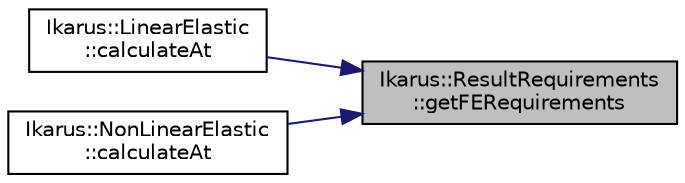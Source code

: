 digraph "Ikarus::ResultRequirements::getFERequirements"
{
 // LATEX_PDF_SIZE
  edge [fontname="Helvetica",fontsize="10",labelfontname="Helvetica",labelfontsize="10"];
  node [fontname="Helvetica",fontsize="10",shape=record];
  rankdir="RL";
  Node1 [label="Ikarus::ResultRequirements\l::getFERequirements",height=0.2,width=0.4,color="black", fillcolor="grey75", style="filled", fontcolor="black",tooltip="Get the associated finite element requirements."];
  Node1 -> Node2 [dir="back",color="midnightblue",fontsize="10",style="solid"];
  Node2 [label="Ikarus::LinearElastic\l::calculateAt",height=0.2,width=0.4,color="black", fillcolor="white", style="filled",URL="$dd/d42/a01259.html#a51a4d30fb9b0ee5c2bf7683b69f0eda9",tooltip="Calculates results at a specific local position."];
  Node1 -> Node3 [dir="back",color="midnightblue",fontsize="10",style="solid"];
  Node3 [label="Ikarus::NonLinearElastic\l::calculateAt",height=0.2,width=0.4,color="black", fillcolor="white", style="filled",URL="$d7/da4/a01287.html#afc5090fbbd1054eaa33932e88f2fdb42",tooltip="Calculate specified results at a given local position."];
}
